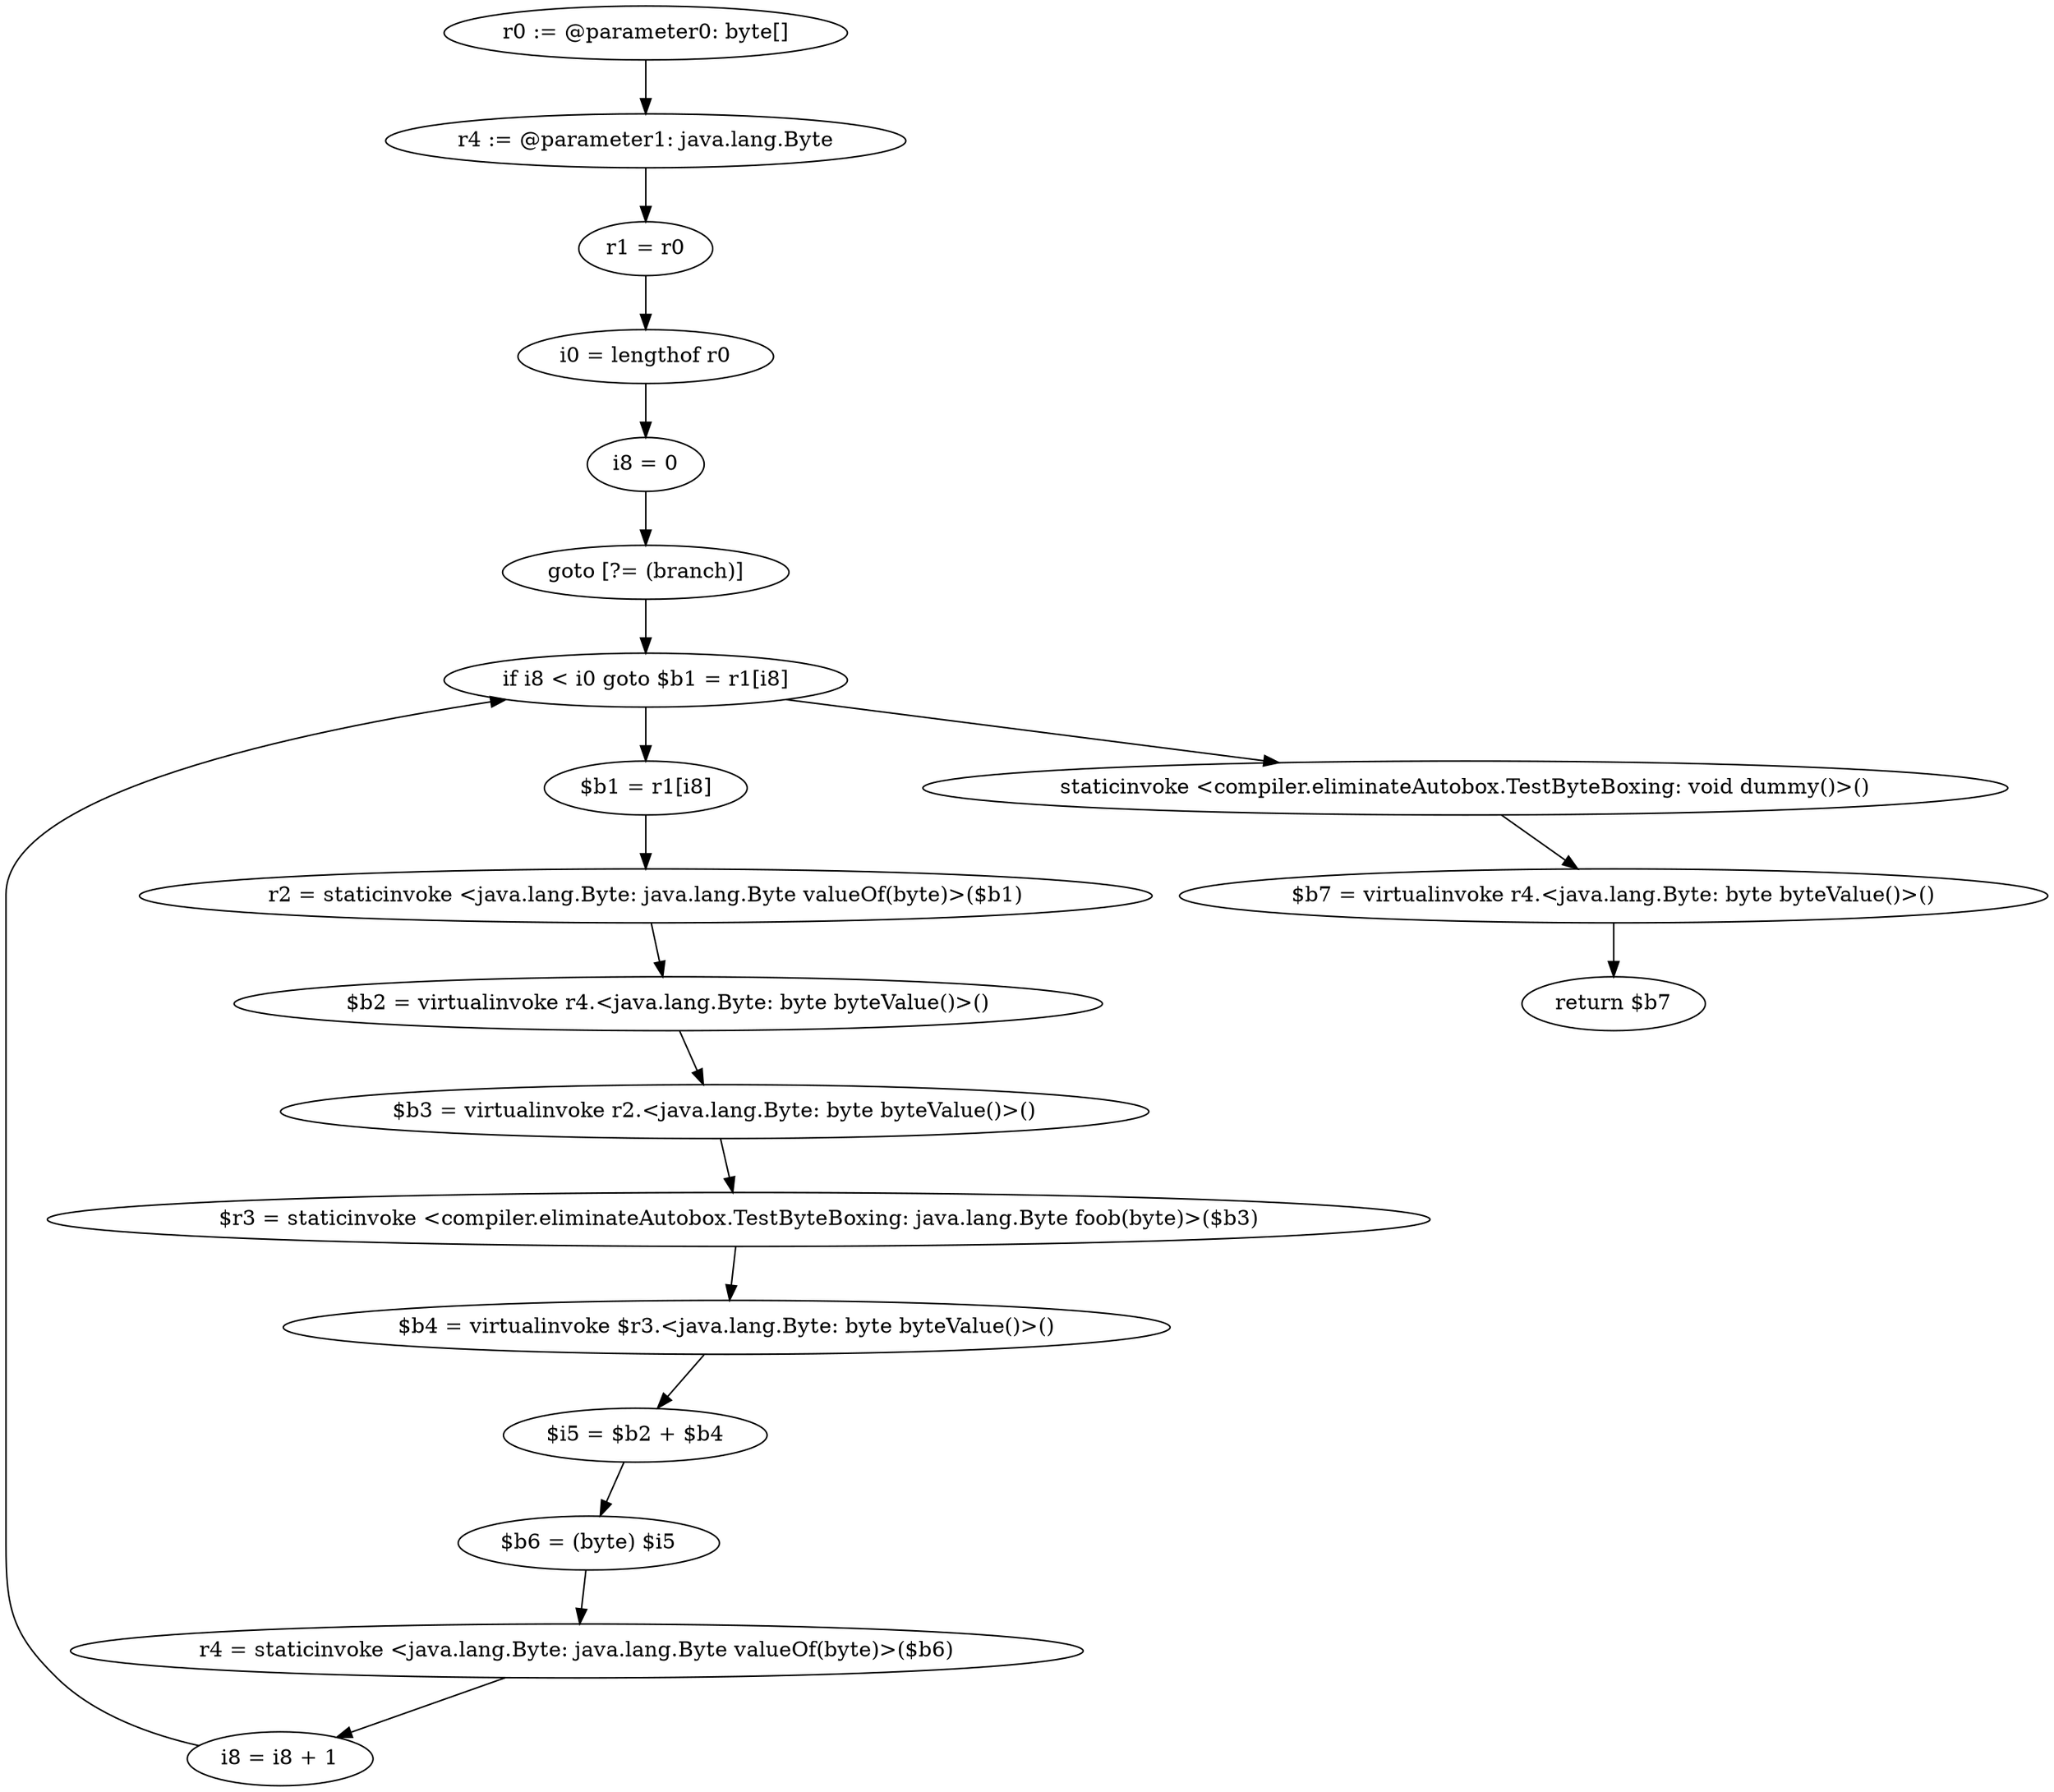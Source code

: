 digraph "unitGraph" {
    "r0 := @parameter0: byte[]"
    "r4 := @parameter1: java.lang.Byte"
    "r1 = r0"
    "i0 = lengthof r0"
    "i8 = 0"
    "goto [?= (branch)]"
    "$b1 = r1[i8]"
    "r2 = staticinvoke <java.lang.Byte: java.lang.Byte valueOf(byte)>($b1)"
    "$b2 = virtualinvoke r4.<java.lang.Byte: byte byteValue()>()"
    "$b3 = virtualinvoke r2.<java.lang.Byte: byte byteValue()>()"
    "$r3 = staticinvoke <compiler.eliminateAutobox.TestByteBoxing: java.lang.Byte foob(byte)>($b3)"
    "$b4 = virtualinvoke $r3.<java.lang.Byte: byte byteValue()>()"
    "$i5 = $b2 + $b4"
    "$b6 = (byte) $i5"
    "r4 = staticinvoke <java.lang.Byte: java.lang.Byte valueOf(byte)>($b6)"
    "i8 = i8 + 1"
    "if i8 < i0 goto $b1 = r1[i8]"
    "staticinvoke <compiler.eliminateAutobox.TestByteBoxing: void dummy()>()"
    "$b7 = virtualinvoke r4.<java.lang.Byte: byte byteValue()>()"
    "return $b7"
    "r0 := @parameter0: byte[]"->"r4 := @parameter1: java.lang.Byte";
    "r4 := @parameter1: java.lang.Byte"->"r1 = r0";
    "r1 = r0"->"i0 = lengthof r0";
    "i0 = lengthof r0"->"i8 = 0";
    "i8 = 0"->"goto [?= (branch)]";
    "goto [?= (branch)]"->"if i8 < i0 goto $b1 = r1[i8]";
    "$b1 = r1[i8]"->"r2 = staticinvoke <java.lang.Byte: java.lang.Byte valueOf(byte)>($b1)";
    "r2 = staticinvoke <java.lang.Byte: java.lang.Byte valueOf(byte)>($b1)"->"$b2 = virtualinvoke r4.<java.lang.Byte: byte byteValue()>()";
    "$b2 = virtualinvoke r4.<java.lang.Byte: byte byteValue()>()"->"$b3 = virtualinvoke r2.<java.lang.Byte: byte byteValue()>()";
    "$b3 = virtualinvoke r2.<java.lang.Byte: byte byteValue()>()"->"$r3 = staticinvoke <compiler.eliminateAutobox.TestByteBoxing: java.lang.Byte foob(byte)>($b3)";
    "$r3 = staticinvoke <compiler.eliminateAutobox.TestByteBoxing: java.lang.Byte foob(byte)>($b3)"->"$b4 = virtualinvoke $r3.<java.lang.Byte: byte byteValue()>()";
    "$b4 = virtualinvoke $r3.<java.lang.Byte: byte byteValue()>()"->"$i5 = $b2 + $b4";
    "$i5 = $b2 + $b4"->"$b6 = (byte) $i5";
    "$b6 = (byte) $i5"->"r4 = staticinvoke <java.lang.Byte: java.lang.Byte valueOf(byte)>($b6)";
    "r4 = staticinvoke <java.lang.Byte: java.lang.Byte valueOf(byte)>($b6)"->"i8 = i8 + 1";
    "i8 = i8 + 1"->"if i8 < i0 goto $b1 = r1[i8]";
    "if i8 < i0 goto $b1 = r1[i8]"->"staticinvoke <compiler.eliminateAutobox.TestByteBoxing: void dummy()>()";
    "if i8 < i0 goto $b1 = r1[i8]"->"$b1 = r1[i8]";
    "staticinvoke <compiler.eliminateAutobox.TestByteBoxing: void dummy()>()"->"$b7 = virtualinvoke r4.<java.lang.Byte: byte byteValue()>()";
    "$b7 = virtualinvoke r4.<java.lang.Byte: byte byteValue()>()"->"return $b7";
}
